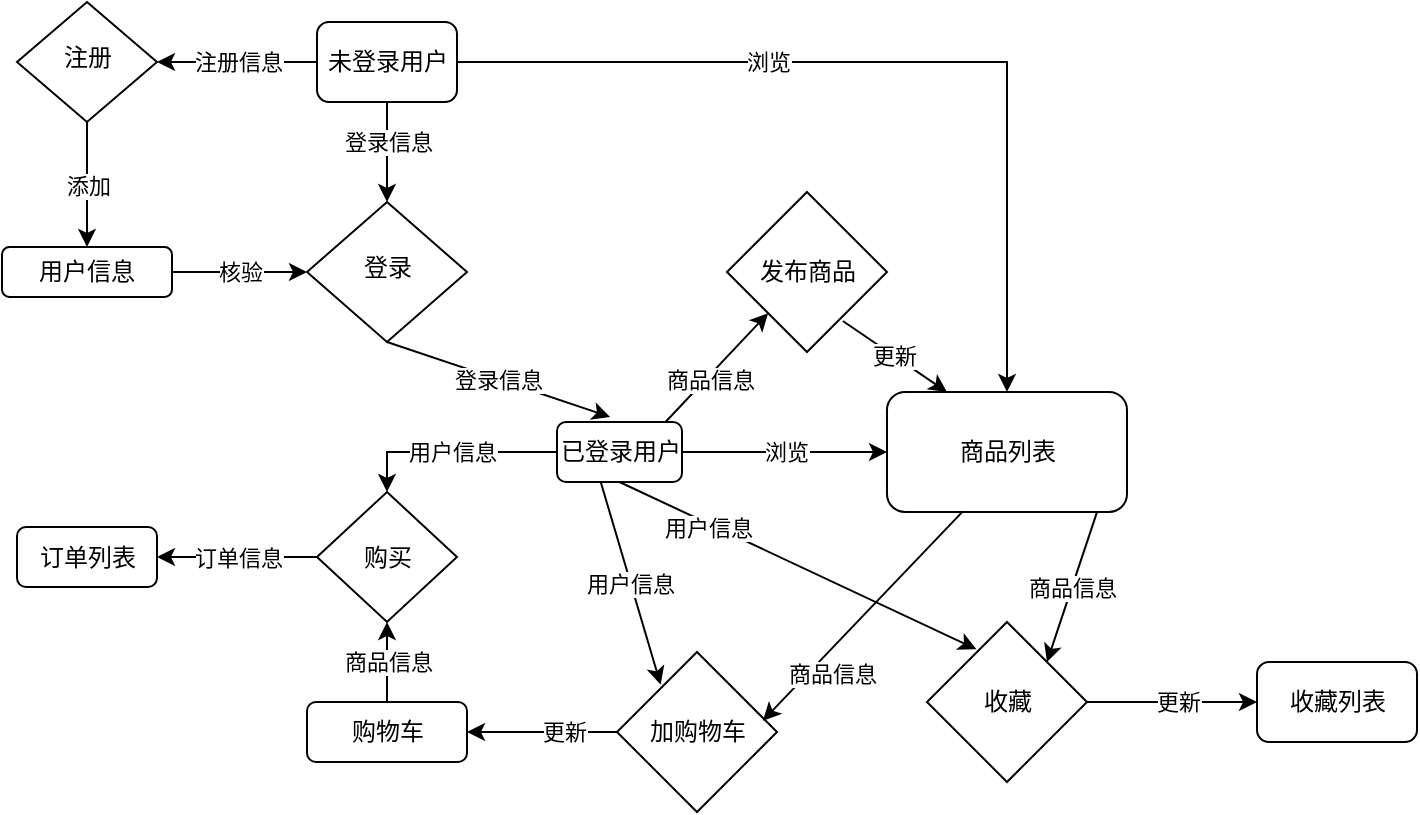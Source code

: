 <mxfile version="20.7.4" type="device"><diagram id="C5RBs43oDa-KdzZeNtuy" name="Page-1"><mxGraphModel dx="901" dy="478" grid="1" gridSize="10" guides="1" tooltips="1" connect="1" arrows="1" fold="1" page="1" pageScale="1" pageWidth="413" pageHeight="583" math="0" shadow="0"><root><mxCell id="WIyWlLk6GJQsqaUBKTNV-0"/><mxCell id="WIyWlLk6GJQsqaUBKTNV-1" parent="WIyWlLk6GJQsqaUBKTNV-0"/><mxCell id="D1u8g5x2KUC_uPmXPoip-34" value="注册信息" style="edgeStyle=orthogonalEdgeStyle;rounded=0;orthogonalLoop=1;jettySize=auto;html=1;" edge="1" parent="WIyWlLk6GJQsqaUBKTNV-1" source="WIyWlLk6GJQsqaUBKTNV-3" target="D1u8g5x2KUC_uPmXPoip-12"><mxGeometry relative="1" as="geometry"/></mxCell><mxCell id="D1u8g5x2KUC_uPmXPoip-38" value="" style="edgeStyle=orthogonalEdgeStyle;rounded=0;orthogonalLoop=1;jettySize=auto;html=1;" edge="1" parent="WIyWlLk6GJQsqaUBKTNV-1" source="WIyWlLk6GJQsqaUBKTNV-3" target="WIyWlLk6GJQsqaUBKTNV-6"><mxGeometry relative="1" as="geometry"/></mxCell><mxCell id="D1u8g5x2KUC_uPmXPoip-39" value="登录信息" style="edgeLabel;html=1;align=center;verticalAlign=middle;resizable=0;points=[];" vertex="1" connectable="0" parent="D1u8g5x2KUC_uPmXPoip-38"><mxGeometry x="0.249" y="1" relative="1" as="geometry"><mxPoint x="-1" y="-11" as="offset"/></mxGeometry></mxCell><mxCell id="D1u8g5x2KUC_uPmXPoip-45" value="" style="edgeStyle=orthogonalEdgeStyle;rounded=0;orthogonalLoop=1;jettySize=auto;html=1;" edge="1" parent="WIyWlLk6GJQsqaUBKTNV-1" source="WIyWlLk6GJQsqaUBKTNV-3" target="D1u8g5x2KUC_uPmXPoip-19"><mxGeometry relative="1" as="geometry"/></mxCell><mxCell id="D1u8g5x2KUC_uPmXPoip-46" value="浏览" style="edgeLabel;html=1;align=center;verticalAlign=middle;resizable=0;points=[];" vertex="1" connectable="0" parent="D1u8g5x2KUC_uPmXPoip-45"><mxGeometry x="0.355" y="-1" relative="1" as="geometry"><mxPoint x="-119" y="-23" as="offset"/></mxGeometry></mxCell><mxCell id="WIyWlLk6GJQsqaUBKTNV-3" value="未登录用户" style="rounded=1;whiteSpace=wrap;html=1;fontSize=12;glass=0;strokeWidth=1;shadow=0;" parent="WIyWlLk6GJQsqaUBKTNV-1" vertex="1"><mxGeometry x="227.5" y="90" width="70" height="40" as="geometry"/></mxCell><mxCell id="WIyWlLk6GJQsqaUBKTNV-6" value="登录" style="rhombus;whiteSpace=wrap;html=1;shadow=0;fontFamily=Helvetica;fontSize=12;align=center;strokeWidth=1;spacing=6;spacingTop=-4;" parent="WIyWlLk6GJQsqaUBKTNV-1" vertex="1"><mxGeometry x="222.5" y="180" width="80" height="70" as="geometry"/></mxCell><mxCell id="D1u8g5x2KUC_uPmXPoip-47" value="浏览" style="edgeStyle=orthogonalEdgeStyle;rounded=0;orthogonalLoop=1;jettySize=auto;html=1;" edge="1" parent="WIyWlLk6GJQsqaUBKTNV-1" source="WIyWlLk6GJQsqaUBKTNV-7" target="D1u8g5x2KUC_uPmXPoip-19"><mxGeometry relative="1" as="geometry"/></mxCell><mxCell id="D1u8g5x2KUC_uPmXPoip-66" value="用户信息" style="edgeStyle=orthogonalEdgeStyle;rounded=0;orthogonalLoop=1;jettySize=auto;html=1;" edge="1" parent="WIyWlLk6GJQsqaUBKTNV-1" source="WIyWlLk6GJQsqaUBKTNV-7" target="D1u8g5x2KUC_uPmXPoip-61"><mxGeometry relative="1" as="geometry"/></mxCell><mxCell id="WIyWlLk6GJQsqaUBKTNV-7" value="已登录用户" style="rounded=1;whiteSpace=wrap;html=1;fontSize=12;glass=0;strokeWidth=1;shadow=0;" parent="WIyWlLk6GJQsqaUBKTNV-1" vertex="1"><mxGeometry x="347.5" y="290" width="62.5" height="30" as="geometry"/></mxCell><mxCell id="D1u8g5x2KUC_uPmXPoip-35" value="" style="edgeStyle=orthogonalEdgeStyle;rounded=0;orthogonalLoop=1;jettySize=auto;html=1;" edge="1" parent="WIyWlLk6GJQsqaUBKTNV-1" source="D1u8g5x2KUC_uPmXPoip-12" target="D1u8g5x2KUC_uPmXPoip-33"><mxGeometry relative="1" as="geometry"/></mxCell><mxCell id="D1u8g5x2KUC_uPmXPoip-37" value="添加" style="edgeLabel;html=1;align=center;verticalAlign=middle;resizable=0;points=[];" vertex="1" connectable="0" parent="D1u8g5x2KUC_uPmXPoip-35"><mxGeometry x="0.163" y="-3" relative="1" as="geometry"><mxPoint x="3" y="-5" as="offset"/></mxGeometry></mxCell><mxCell id="D1u8g5x2KUC_uPmXPoip-12" value="注册" style="rhombus;whiteSpace=wrap;html=1;shadow=0;fontFamily=Helvetica;fontSize=12;align=center;strokeWidth=1;spacing=6;spacingTop=-4;" vertex="1" parent="WIyWlLk6GJQsqaUBKTNV-1"><mxGeometry x="77.5" y="80" width="70" height="60" as="geometry"/></mxCell><mxCell id="D1u8g5x2KUC_uPmXPoip-17" value="发布商品" style="rhombus;whiteSpace=wrap;html=1;" vertex="1" parent="WIyWlLk6GJQsqaUBKTNV-1"><mxGeometry x="432.5" y="175" width="80" height="80" as="geometry"/></mxCell><mxCell id="D1u8g5x2KUC_uPmXPoip-19" value="商品列表" style="rounded=1;whiteSpace=wrap;html=1;" vertex="1" parent="WIyWlLk6GJQsqaUBKTNV-1"><mxGeometry x="512.5" y="275" width="120" height="60" as="geometry"/></mxCell><mxCell id="D1u8g5x2KUC_uPmXPoip-55" value="更新" style="edgeStyle=orthogonalEdgeStyle;rounded=0;orthogonalLoop=1;jettySize=auto;html=1;" edge="1" parent="WIyWlLk6GJQsqaUBKTNV-1" source="D1u8g5x2KUC_uPmXPoip-22" target="D1u8g5x2KUC_uPmXPoip-26"><mxGeometry x="0.059" relative="1" as="geometry"><mxPoint as="offset"/></mxGeometry></mxCell><mxCell id="D1u8g5x2KUC_uPmXPoip-22" value="收藏" style="rhombus;whiteSpace=wrap;html=1;" vertex="1" parent="WIyWlLk6GJQsqaUBKTNV-1"><mxGeometry x="532.5" y="390" width="80" height="80" as="geometry"/></mxCell><mxCell id="D1u8g5x2KUC_uPmXPoip-26" value="收藏列表" style="rounded=1;whiteSpace=wrap;html=1;" vertex="1" parent="WIyWlLk6GJQsqaUBKTNV-1"><mxGeometry x="697.5" y="410" width="80" height="40" as="geometry"/></mxCell><mxCell id="D1u8g5x2KUC_uPmXPoip-43" value="核验" style="edgeStyle=orthogonalEdgeStyle;rounded=0;orthogonalLoop=1;jettySize=auto;html=1;" edge="1" parent="WIyWlLk6GJQsqaUBKTNV-1" source="D1u8g5x2KUC_uPmXPoip-33" target="WIyWlLk6GJQsqaUBKTNV-6"><mxGeometry relative="1" as="geometry"/></mxCell><mxCell id="D1u8g5x2KUC_uPmXPoip-33" value="用户信息" style="rounded=1;whiteSpace=wrap;html=1;" vertex="1" parent="WIyWlLk6GJQsqaUBKTNV-1"><mxGeometry x="70" y="202.5" width="85" height="25" as="geometry"/></mxCell><mxCell id="D1u8g5x2KUC_uPmXPoip-48" value="" style="endArrow=classic;html=1;rounded=0;exitX=0.868;exitY=0;exitDx=0;exitDy=0;exitPerimeter=0;" edge="1" parent="WIyWlLk6GJQsqaUBKTNV-1" source="WIyWlLk6GJQsqaUBKTNV-7" target="D1u8g5x2KUC_uPmXPoip-17"><mxGeometry width="50" height="50" relative="1" as="geometry"><mxPoint x="247.5" y="270" as="sourcePoint"/><mxPoint x="297.5" y="220" as="targetPoint"/></mxGeometry></mxCell><mxCell id="D1u8g5x2KUC_uPmXPoip-49" value="商品信息" style="edgeLabel;html=1;align=center;verticalAlign=middle;resizable=0;points=[];" vertex="1" connectable="0" parent="D1u8g5x2KUC_uPmXPoip-48"><mxGeometry x="-0.18" y="-1" relative="1" as="geometry"><mxPoint as="offset"/></mxGeometry></mxCell><mxCell id="D1u8g5x2KUC_uPmXPoip-50" value="更新" style="endArrow=classic;html=1;rounded=0;exitX=0.724;exitY=0.806;exitDx=0;exitDy=0;exitPerimeter=0;entryX=0.25;entryY=0;entryDx=0;entryDy=0;" edge="1" parent="WIyWlLk6GJQsqaUBKTNV-1" source="D1u8g5x2KUC_uPmXPoip-17" target="D1u8g5x2KUC_uPmXPoip-19"><mxGeometry width="50" height="50" relative="1" as="geometry"><mxPoint x="377.5" y="280" as="sourcePoint"/><mxPoint x="427.5" y="230" as="targetPoint"/></mxGeometry></mxCell><mxCell id="D1u8g5x2KUC_uPmXPoip-51" value="用户信息" style="endArrow=classic;html=1;rounded=0;entryX=0.309;entryY=0.17;entryDx=0;entryDy=0;entryPerimeter=0;exitX=0.5;exitY=1;exitDx=0;exitDy=0;" edge="1" parent="WIyWlLk6GJQsqaUBKTNV-1" source="WIyWlLk6GJQsqaUBKTNV-7" target="D1u8g5x2KUC_uPmXPoip-22"><mxGeometry x="-0.493" y="-2" width="50" height="50" relative="1" as="geometry"><mxPoint x="247.5" y="360" as="sourcePoint"/><mxPoint x="297.5" y="310" as="targetPoint"/><mxPoint as="offset"/></mxGeometry></mxCell><mxCell id="D1u8g5x2KUC_uPmXPoip-52" value="商品信息" style="endArrow=classic;html=1;rounded=0;exitX=0.875;exitY=1.001;exitDx=0;exitDy=0;exitPerimeter=0;entryX=1;entryY=0;entryDx=0;entryDy=0;" edge="1" parent="WIyWlLk6GJQsqaUBKTNV-1" source="D1u8g5x2KUC_uPmXPoip-19" target="D1u8g5x2KUC_uPmXPoip-22"><mxGeometry width="50" height="50" relative="1" as="geometry"><mxPoint x="247.5" y="410" as="sourcePoint"/><mxPoint x="297.5" y="360" as="targetPoint"/></mxGeometry></mxCell><mxCell id="D1u8g5x2KUC_uPmXPoip-60" value="更新" style="edgeStyle=orthogonalEdgeStyle;rounded=0;orthogonalLoop=1;jettySize=auto;html=1;" edge="1" parent="WIyWlLk6GJQsqaUBKTNV-1" source="D1u8g5x2KUC_uPmXPoip-56" target="D1u8g5x2KUC_uPmXPoip-59"><mxGeometry x="-0.28" relative="1" as="geometry"><mxPoint as="offset"/></mxGeometry></mxCell><mxCell id="D1u8g5x2KUC_uPmXPoip-56" value="加购物车" style="rhombus;whiteSpace=wrap;html=1;" vertex="1" parent="WIyWlLk6GJQsqaUBKTNV-1"><mxGeometry x="377.5" y="405" width="80" height="80" as="geometry"/></mxCell><mxCell id="D1u8g5x2KUC_uPmXPoip-57" value="商品信息" style="endArrow=classic;html=1;rounded=0;exitX=0.316;exitY=0.995;exitDx=0;exitDy=0;exitPerimeter=0;entryX=0.912;entryY=0.429;entryDx=0;entryDy=0;entryPerimeter=0;" edge="1" parent="WIyWlLk6GJQsqaUBKTNV-1" source="D1u8g5x2KUC_uPmXPoip-19" target="D1u8g5x2KUC_uPmXPoip-56"><mxGeometry x="0.438" y="9" width="50" height="50" relative="1" as="geometry"><mxPoint x="372.5" y="380.0" as="sourcePoint"/><mxPoint x="337.5" y="444.94" as="targetPoint"/><mxPoint as="offset"/></mxGeometry></mxCell><mxCell id="D1u8g5x2KUC_uPmXPoip-58" value="用户信息" style="endArrow=classic;html=1;rounded=0;entryX=0.273;entryY=0.204;entryDx=0;entryDy=0;entryPerimeter=0;exitX=0.351;exitY=1.008;exitDx=0;exitDy=0;exitPerimeter=0;" edge="1" parent="WIyWlLk6GJQsqaUBKTNV-1" source="WIyWlLk6GJQsqaUBKTNV-7" target="D1u8g5x2KUC_uPmXPoip-56"><mxGeometry width="50" height="50" relative="1" as="geometry"><mxPoint x="70" y="320" as="sourcePoint"/><mxPoint x="250.68" y="390.4" as="targetPoint"/></mxGeometry></mxCell><mxCell id="D1u8g5x2KUC_uPmXPoip-67" value="商品信息" style="edgeStyle=orthogonalEdgeStyle;rounded=0;orthogonalLoop=1;jettySize=auto;html=1;" edge="1" parent="WIyWlLk6GJQsqaUBKTNV-1" source="D1u8g5x2KUC_uPmXPoip-59" target="D1u8g5x2KUC_uPmXPoip-61"><mxGeometry relative="1" as="geometry"/></mxCell><mxCell id="D1u8g5x2KUC_uPmXPoip-59" value="购物车" style="rounded=1;whiteSpace=wrap;html=1;" vertex="1" parent="WIyWlLk6GJQsqaUBKTNV-1"><mxGeometry x="222.5" y="430" width="80" height="30" as="geometry"/></mxCell><mxCell id="D1u8g5x2KUC_uPmXPoip-61" value="购买" style="rhombus;whiteSpace=wrap;html=1;" vertex="1" parent="WIyWlLk6GJQsqaUBKTNV-1"><mxGeometry x="227.5" y="325" width="70" height="65" as="geometry"/></mxCell><mxCell id="D1u8g5x2KUC_uPmXPoip-65" value="登录信息" style="endArrow=classic;html=1;rounded=0;entryX=0.425;entryY=-0.085;entryDx=0;entryDy=0;entryPerimeter=0;exitX=0.5;exitY=1;exitDx=0;exitDy=0;" edge="1" parent="WIyWlLk6GJQsqaUBKTNV-1" source="WIyWlLk6GJQsqaUBKTNV-6" target="WIyWlLk6GJQsqaUBKTNV-7"><mxGeometry width="50" height="50" relative="1" as="geometry"><mxPoint x="177.5" y="360" as="sourcePoint"/><mxPoint x="227.5" y="310" as="targetPoint"/><Array as="points"/></mxGeometry></mxCell><mxCell id="D1u8g5x2KUC_uPmXPoip-68" value="订单列表" style="rounded=1;whiteSpace=wrap;html=1;" vertex="1" parent="WIyWlLk6GJQsqaUBKTNV-1"><mxGeometry x="77.5" y="342.5" width="70" height="30" as="geometry"/></mxCell><mxCell id="D1u8g5x2KUC_uPmXPoip-70" value="订单信息" style="endArrow=classic;html=1;rounded=0;entryX=1;entryY=0.5;entryDx=0;entryDy=0;exitX=0;exitY=0.5;exitDx=0;exitDy=0;" edge="1" parent="WIyWlLk6GJQsqaUBKTNV-1" source="D1u8g5x2KUC_uPmXPoip-61" target="D1u8g5x2KUC_uPmXPoip-68"><mxGeometry width="50" height="50" relative="1" as="geometry"><mxPoint x="177.5" y="320" as="sourcePoint"/><mxPoint x="227.5" y="270" as="targetPoint"/></mxGeometry></mxCell></root></mxGraphModel></diagram></mxfile>